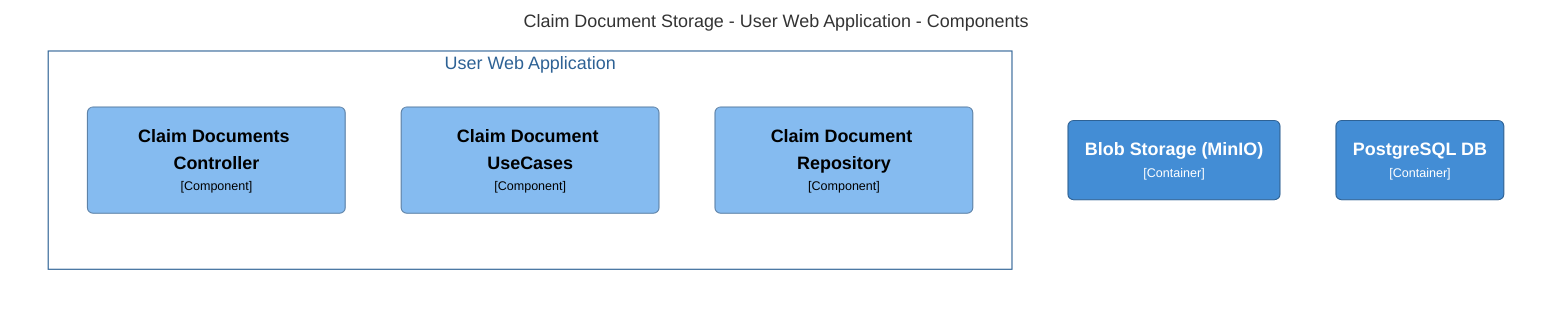 graph LR
  linkStyle default fill:#ffffff

  subgraph diagram ["Claim Document Storage - User Web Application - Components"]
    style diagram fill:#ffffff,stroke:#ffffff

    12("<div style='font-weight: bold'>Blob Storage (MinIO)</div><div style='font-size: 70%; margin-top: 0px'>[Container]</div>")
    style 12 fill:#438dd5,stroke:#2e6295,color:#ffffff
    14("<div style='font-weight: bold'>PostgreSQL DB</div><div style='font-size: 70%; margin-top: 0px'>[Container]</div>")
    style 14 fill:#438dd5,stroke:#2e6295,color:#ffffff

    subgraph 4 ["User Web Application"]
      style 4 fill:#ffffff,stroke:#2e6295,color:#2e6295

      5("<div style='font-weight: bold'>Claim Documents Controller</div><div style='font-size: 70%; margin-top: 0px'>[Component]</div>")
      style 5 fill:#85bbf0,stroke:#5d82a8,color:#000000
      6("<div style='font-weight: bold'>Claim Document UseCases</div><div style='font-size: 70%; margin-top: 0px'>[Component]</div>")
      style 6 fill:#85bbf0,stroke:#5d82a8,color:#000000
      7("<div style='font-weight: bold'>Claim Document Repository</div><div style='font-size: 70%; margin-top: 0px'>[Component]</div>")
      style 7 fill:#85bbf0,stroke:#5d82a8,color:#000000
    end

  end
